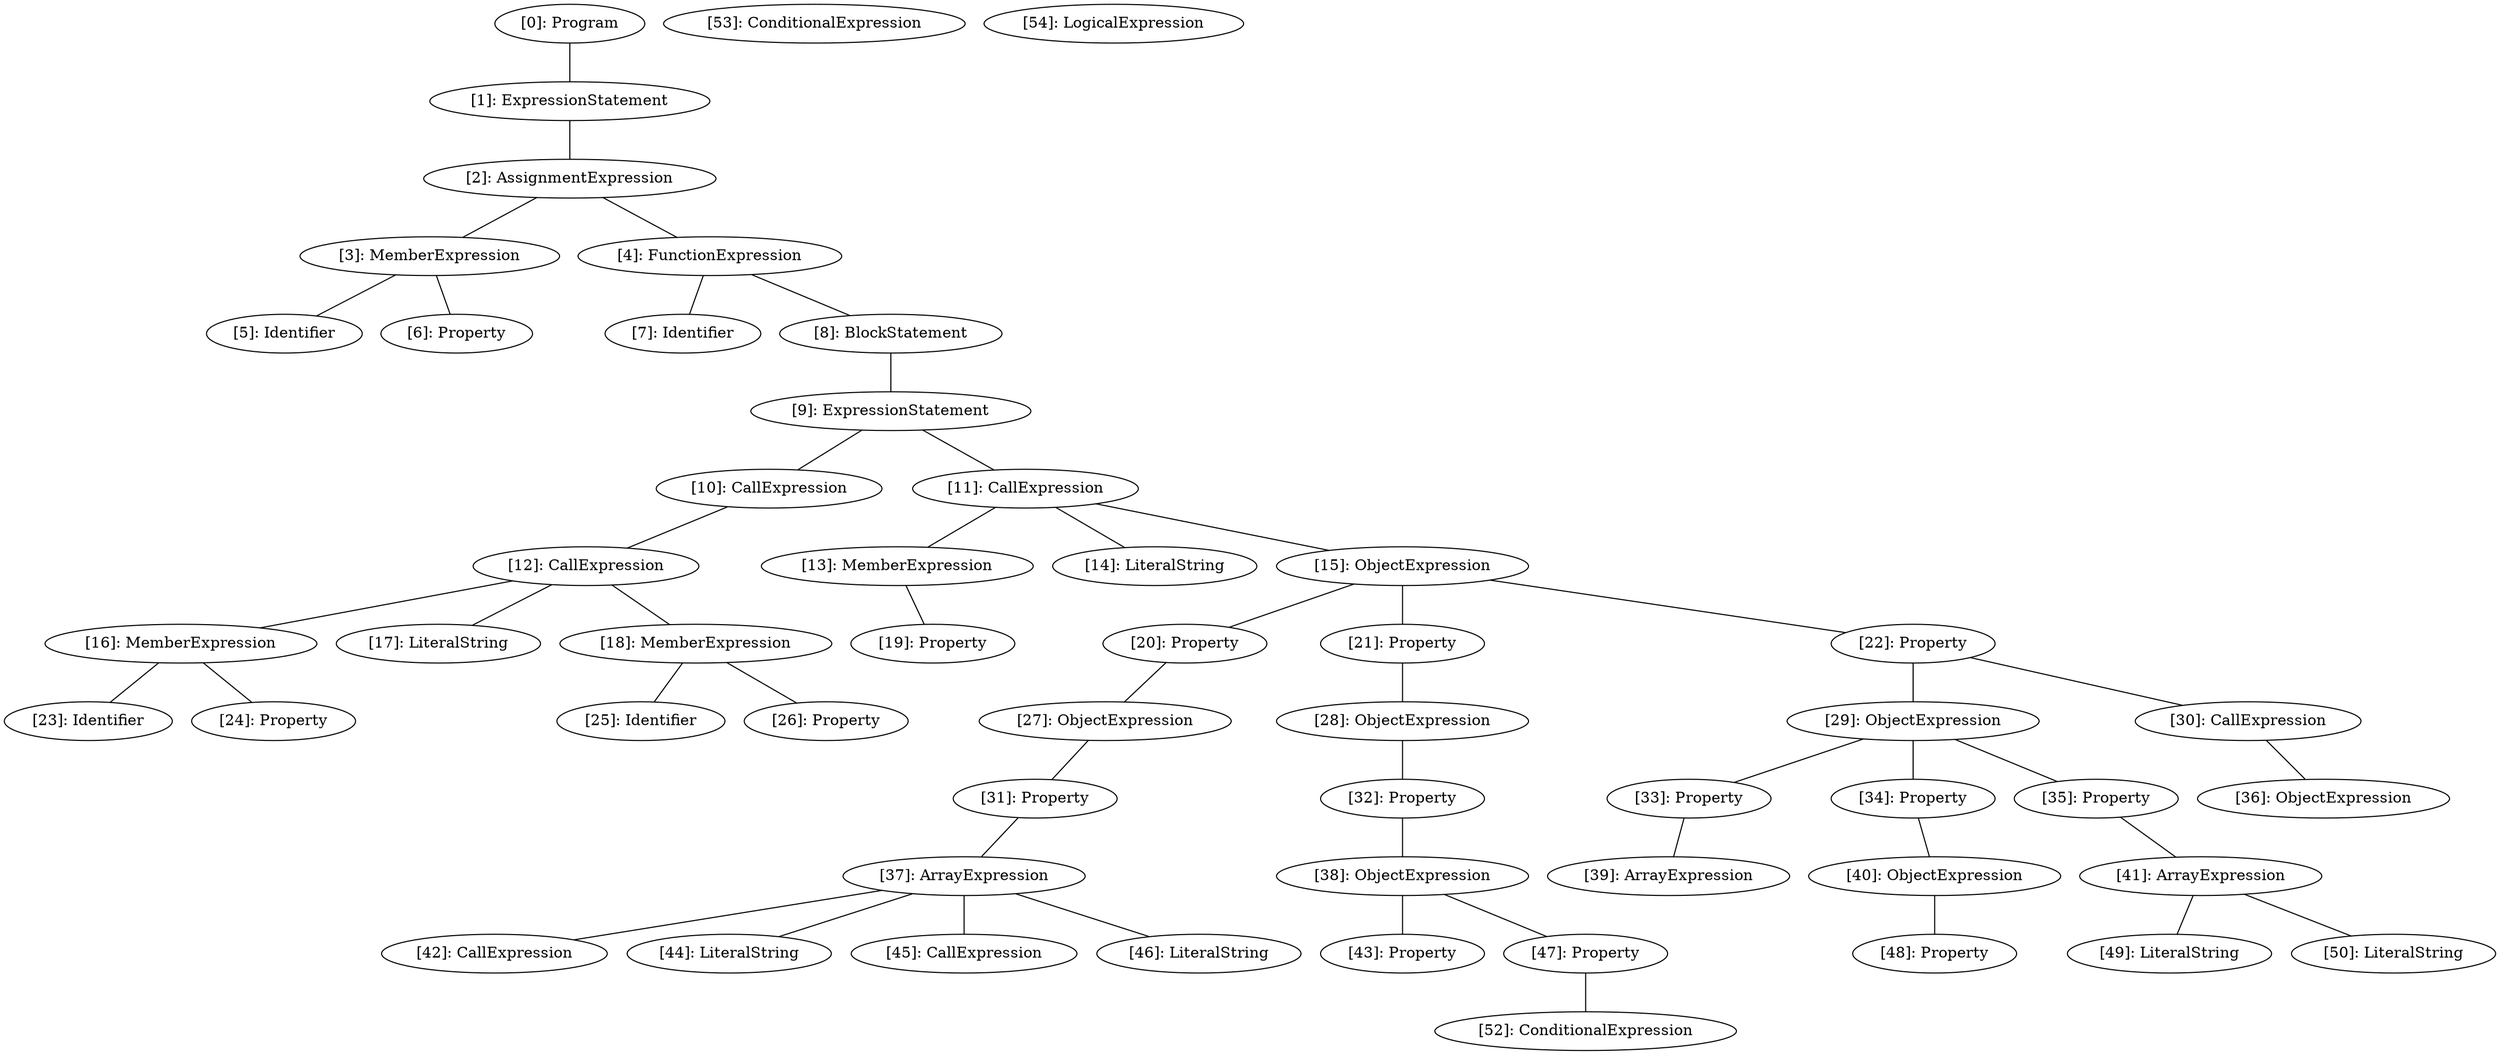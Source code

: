 // Result
graph {
	0 [label="[0]: Program"]
	1 [label="[1]: ExpressionStatement"]
	2 [label="[2]: AssignmentExpression"]
	3 [label="[3]: MemberExpression"]
	4 [label="[4]: FunctionExpression"]
	5 [label="[5]: Identifier"]
	6 [label="[6]: Property"]
	7 [label="[7]: Identifier"]
	8 [label="[8]: BlockStatement"]
	9 [label="[9]: ExpressionStatement"]
	10 [label="[10]: CallExpression"]
	11 [label="[11]: CallExpression"]
	12 [label="[12]: CallExpression"]
	13 [label="[13]: MemberExpression"]
	14 [label="[14]: LiteralString"]
	15 [label="[15]: ObjectExpression"]
	16 [label="[16]: MemberExpression"]
	17 [label="[17]: LiteralString"]
	18 [label="[18]: MemberExpression"]
	19 [label="[19]: Property"]
	20 [label="[20]: Property"]
	21 [label="[21]: Property"]
	22 [label="[22]: Property"]
	23 [label="[23]: Identifier"]
	24 [label="[24]: Property"]
	25 [label="[25]: Identifier"]
	26 [label="[26]: Property"]
	27 [label="[27]: ObjectExpression"]
	28 [label="[28]: ObjectExpression"]
	29 [label="[29]: ObjectExpression"]
	30 [label="[30]: CallExpression"]
	31 [label="[31]: Property"]
	32 [label="[32]: Property"]
	33 [label="[33]: Property"]
	34 [label="[34]: Property"]
	35 [label="[35]: Property"]
	36 [label="[36]: ObjectExpression"]
	37 [label="[37]: ArrayExpression"]
	38 [label="[38]: ObjectExpression"]
	39 [label="[39]: ArrayExpression"]
	40 [label="[40]: ObjectExpression"]
	41 [label="[41]: ArrayExpression"]
	42 [label="[42]: CallExpression"]
	43 [label="[43]: Property"]
	44 [label="[44]: LiteralString"]
	45 [label="[45]: CallExpression"]
	46 [label="[46]: LiteralString"]
	47 [label="[47]: Property"]
	48 [label="[48]: Property"]
	49 [label="[49]: LiteralString"]
	50 [label="[50]: LiteralString"]
	52 [label="[52]: ConditionalExpression"]
	53 [label="[53]: ConditionalExpression"]
	54 [label="[54]: LogicalExpression"]
	0 -- 1
	1 -- 2
	2 -- 3
	2 -- 4
	3 -- 5
	3 -- 6
	4 -- 7
	4 -- 8
	8 -- 9
	9 -- 10
	9 -- 11
	10 -- 12
	11 -- 13
	11 -- 14
	11 -- 15
	12 -- 16
	12 -- 17
	12 -- 18
	13 -- 19
	15 -- 20
	15 -- 21
	15 -- 22
	16 -- 23
	16 -- 24
	18 -- 25
	18 -- 26
	20 -- 27
	21 -- 28
	22 -- 29
	22 -- 30
	27 -- 31
	28 -- 32
	29 -- 33
	29 -- 34
	29 -- 35
	30 -- 36
	31 -- 37
	32 -- 38
	33 -- 39
	34 -- 40
	35 -- 41
	37 -- 42
	37 -- 44
	37 -- 45
	37 -- 46
	38 -- 43
	38 -- 47
	40 -- 48
	41 -- 49
	41 -- 50
	47 -- 52
}
